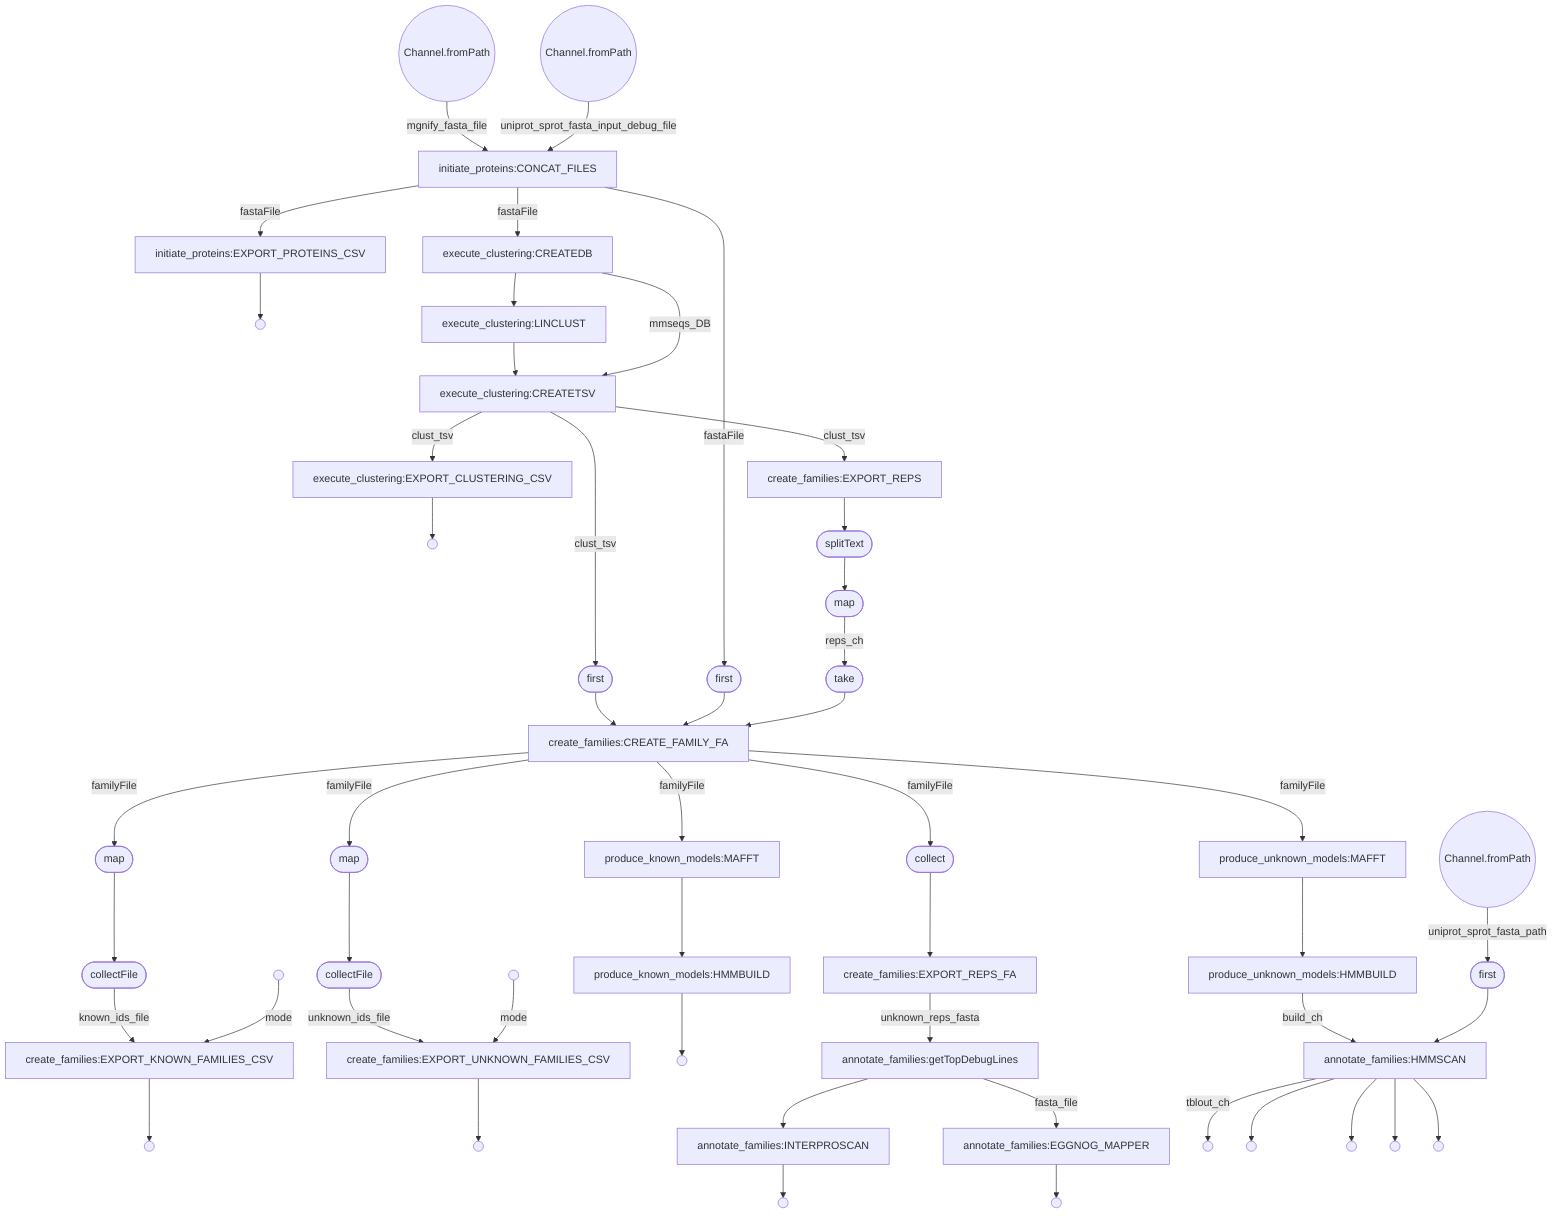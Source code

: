 flowchart TD
    p0((Channel.fromPath))
    p1((Channel.fromPath))
    p2[initiate_proteins:CONCAT_FILES]
    p3[initiate_proteins:EXPORT_PROTEINS_CSV]
    p4(( ))
    p5[execute_clustering:CREATEDB]
    p6[execute_clustering:LINCLUST]
    p7[execute_clustering:CREATETSV]
    p8[execute_clustering:EXPORT_CLUSTERING_CSV]
    p9(( ))
    p10[create_families:EXPORT_REPS]
    p11([splitText])
    p12([map])
    p13([first])
    p14([first])
    p15([take])
    p16[create_families:CREATE_FAMILY_FA]
    p17([map])
    p18([collectFile])
    p19(( ))
    p20[create_families:EXPORT_KNOWN_FAMILIES_CSV]
    p21(( ))
    p22([collect])
    p23[create_families:EXPORT_REPS_FA]
    p24([map])
    p25([collectFile])
    p26(( ))
    p27[create_families:EXPORT_UNKNOWN_FAMILIES_CSV]
    p28(( ))
    p29[produce_unknown_models:MAFFT]
    p30[produce_unknown_models:HMMBUILD]
    p31[produce_known_models:MAFFT]
    p32[produce_known_models:HMMBUILD]
    p33(( ))
    p34((Channel.fromPath))
    p35[annotate_families:getTopDebugLines]
    p36[annotate_families:INTERPROSCAN]
    p37(( ))
    p38[annotate_families:EGGNOG_MAPPER]
    p39(( ))
    p40([first])
    p41[annotate_families:HMMSCAN]
    p42(( ))
    p43(( ))
    p44(( ))
    p45(( ))
    p46(( ))
    p0 -->|mgnify_fasta_file| p2
    p1 -->|uniprot_sprot_fasta_input_debug_file| p2
    p2 -->|fastaFile| p3
    p3 --> p4
    p2 -->|fastaFile| p5
    p5 --> p6
    p6 --> p7
    p5 -->|mmseqs_DB| p7
    p7 -->|clust_tsv| p8
    p8 --> p9
    p7 -->|clust_tsv| p10
    p10 --> p11
    p11 --> p12
    p12 -->|reps_ch| p15
    p7 -->|clust_tsv| p13
    p13 --> p16
    p2 -->|fastaFile| p14
    p14 --> p16
    p15 --> p16
    p16 -->|familyFile| p17
    p16 -->|familyFile| p22
    p17 --> p18
    p18 -->|known_ids_file| p20
    p19 -->|mode| p20
    p20 --> p21
    p22 --> p23
    p23 -->|unknown_reps_fasta| p35
    p16 -->|familyFile| p24
    p24 --> p25
    p25 -->|unknown_ids_file| p27
    p26 -->|mode| p27
    p27 --> p28
    p16 -->|familyFile| p29
    p29 --> p30
    p30 -->|build_ch| p41
    p16 -->|familyFile| p31
    p31 --> p32
    p32 --> p33
    p34 -->|uniprot_sprot_fasta_path| p40
    p35 --> p36
    p36 --> p37
    p35 -->|fasta_file| p38
    p38 --> p39
    p40 --> p41
    p41 --> p46
    p41 --> p45
    p41 --> p44
    p41 --> p43
    p41 -->|tblout_ch| p42